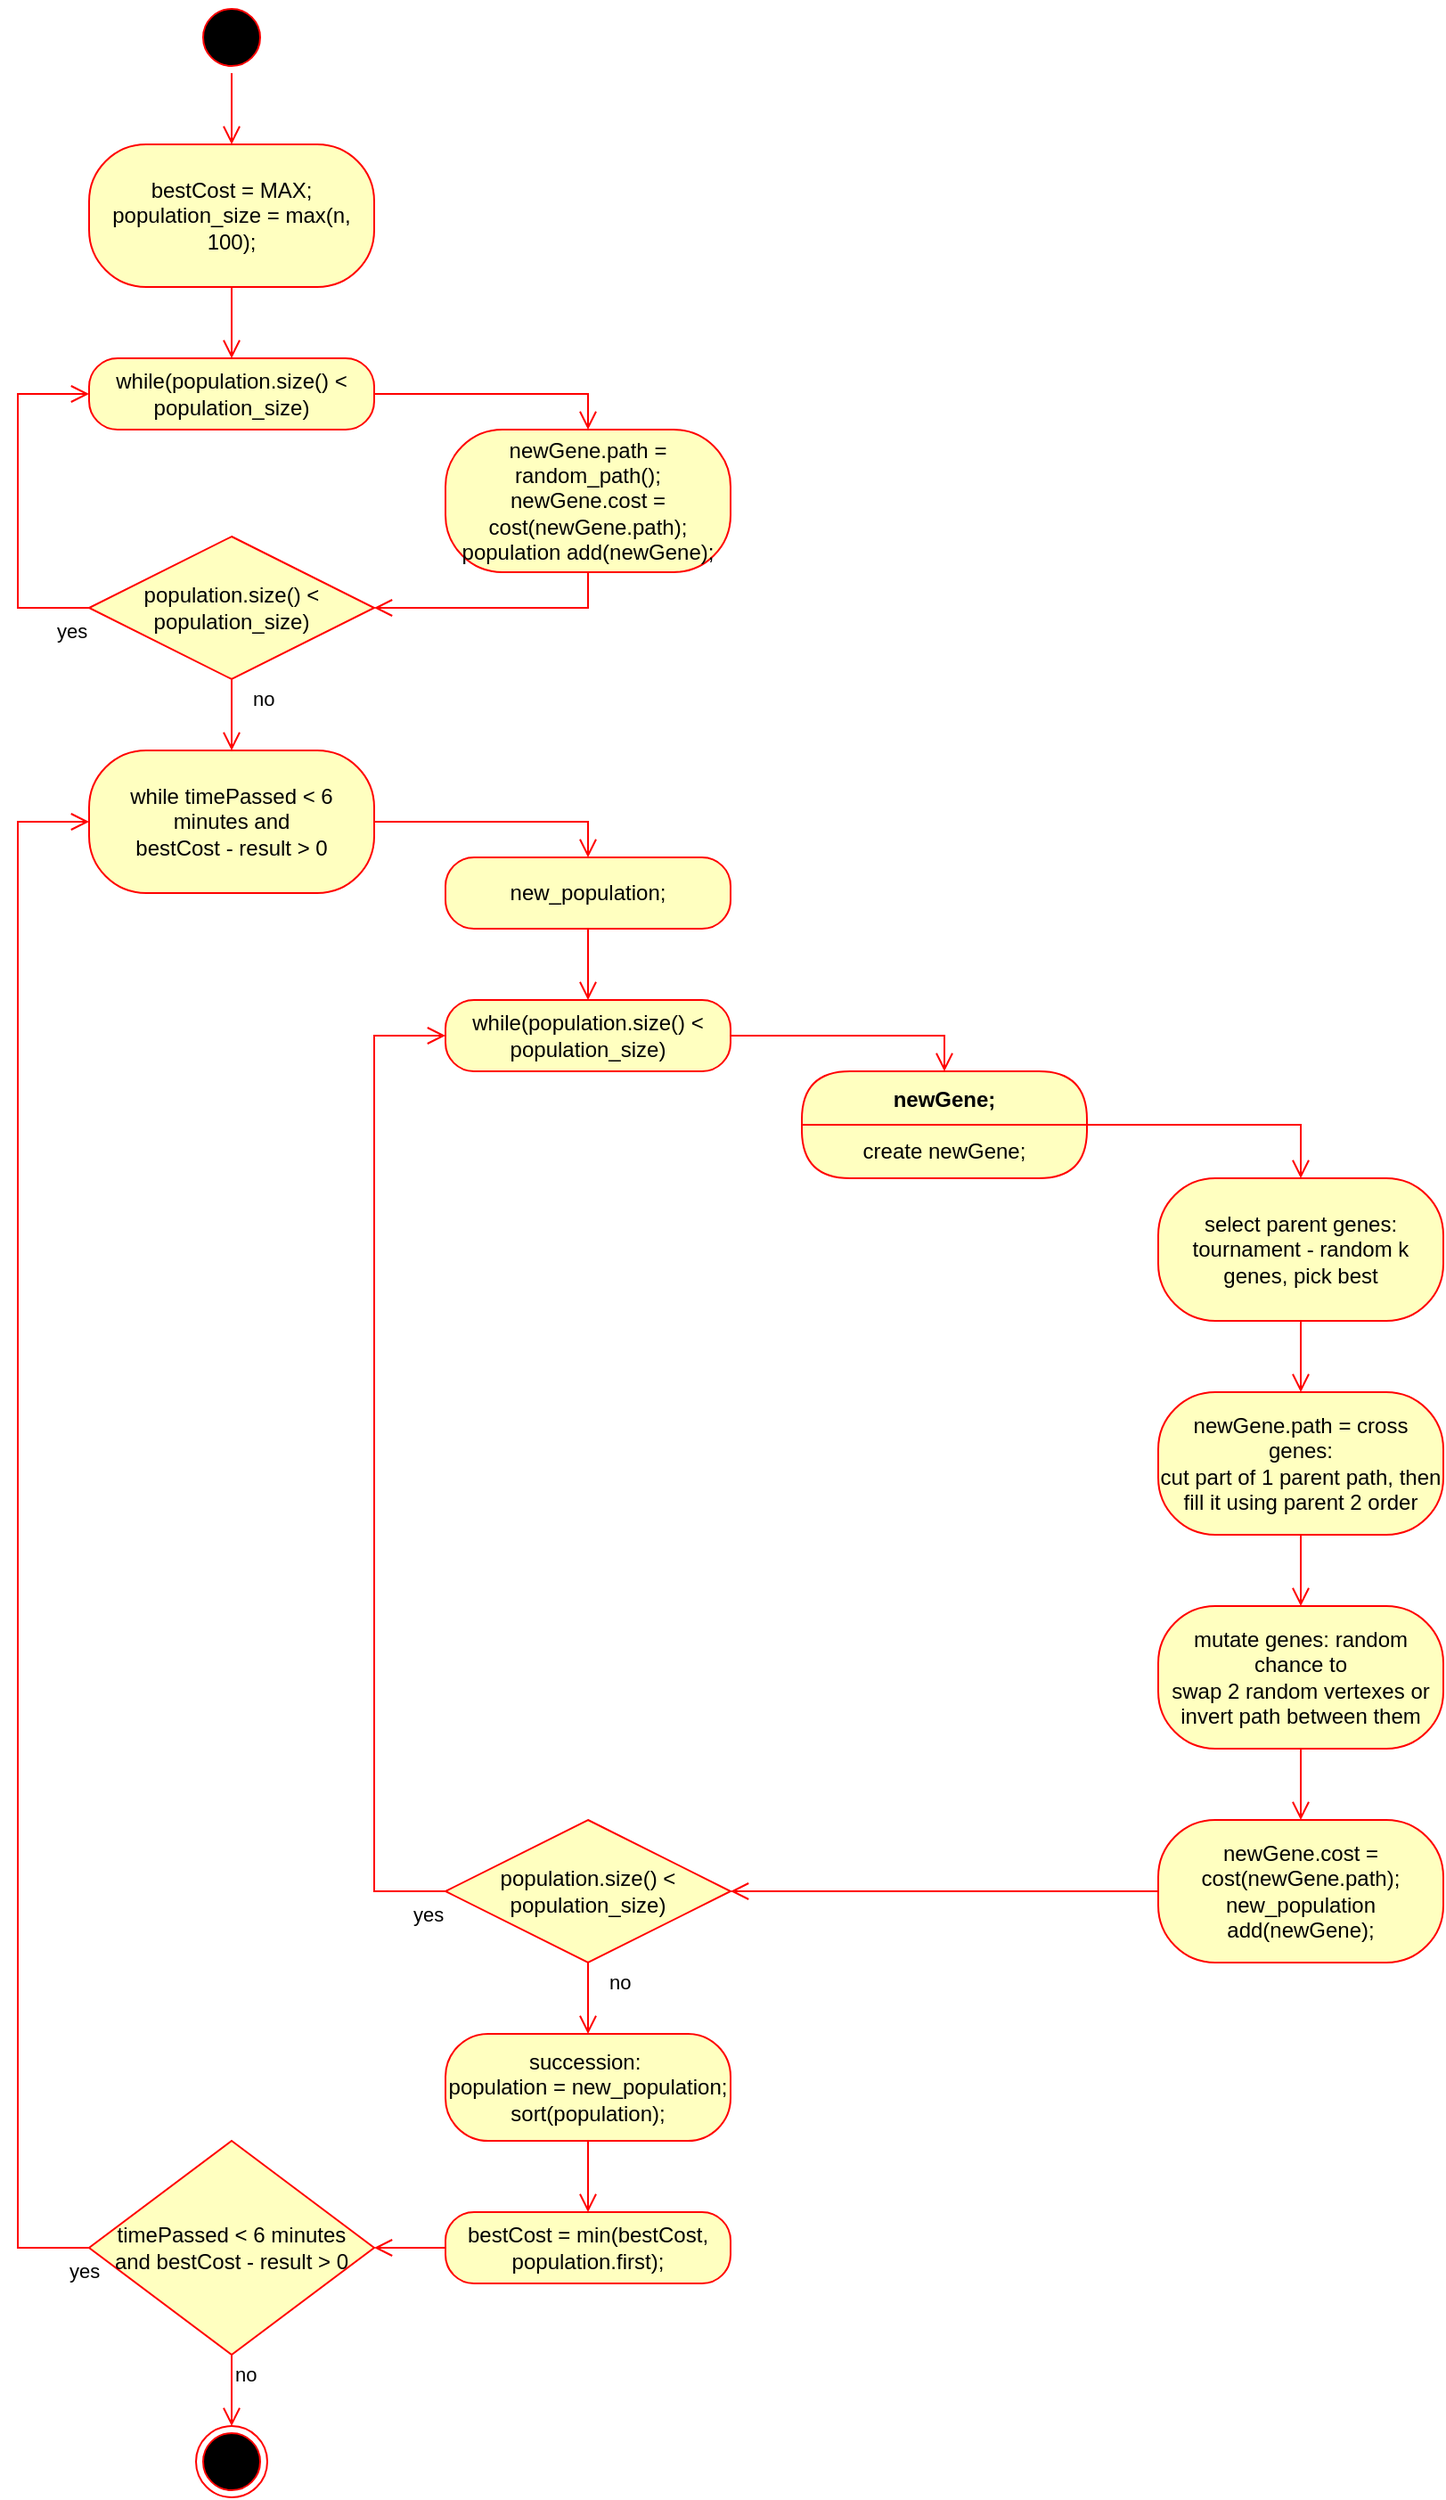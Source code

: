 <mxfile version="15.9.6" type="device"><diagram id="Snhy1ppyPLXPpmaDWLeh" name="Page-1"><mxGraphModel dx="1422" dy="874" grid="1" gridSize="10" guides="1" tooltips="1" connect="1" arrows="1" fold="1" page="1" pageScale="1" pageWidth="1654" pageHeight="2336" math="0" shadow="0"><root><mxCell id="0"/><mxCell id="1" parent="0"/><mxCell id="Jvkfn5kQtmSSbSGm2V26-14" value="" style="ellipse;html=1;shape=startState;fillColor=#000000;strokeColor=#ff0000;" parent="1" vertex="1"><mxGeometry x="380" y="80" width="40" height="40" as="geometry"/></mxCell><mxCell id="Jvkfn5kQtmSSbSGm2V26-15" value="" style="edgeStyle=orthogonalEdgeStyle;html=1;verticalAlign=bottom;endArrow=open;endSize=8;strokeColor=#ff0000;rounded=0;entryX=0.5;entryY=0;entryDx=0;entryDy=0;" parent="1" source="Jvkfn5kQtmSSbSGm2V26-14" target="Jvkfn5kQtmSSbSGm2V26-16" edge="1"><mxGeometry relative="1" as="geometry"><mxPoint x="395" y="170" as="targetPoint"/></mxGeometry></mxCell><mxCell id="Jvkfn5kQtmSSbSGm2V26-16" value="bestCost = MAX;&lt;br&gt;population_size = max(n, 100);&lt;br&gt;" style="rounded=1;whiteSpace=wrap;html=1;arcSize=40;fontColor=#000000;fillColor=#ffffc0;strokeColor=#ff0000;" parent="1" vertex="1"><mxGeometry x="320" y="160" width="160" height="80" as="geometry"/></mxCell><mxCell id="Jvkfn5kQtmSSbSGm2V26-17" value="" style="edgeStyle=orthogonalEdgeStyle;html=1;verticalAlign=bottom;endArrow=open;endSize=8;strokeColor=#ff0000;rounded=0;entryX=0.5;entryY=0;entryDx=0;entryDy=0;" parent="1" source="Jvkfn5kQtmSSbSGm2V26-16" target="asQcjgEhnBR7SVYTK79S-4" edge="1"><mxGeometry relative="1" as="geometry"><mxPoint x="400" y="280" as="targetPoint"/></mxGeometry></mxCell><mxCell id="Jvkfn5kQtmSSbSGm2V26-40" value="" style="ellipse;html=1;shape=endState;fillColor=#000000;strokeColor=#ff0000;" parent="1" vertex="1"><mxGeometry x="380" y="1440" width="40" height="40" as="geometry"/></mxCell><mxCell id="asQcjgEhnBR7SVYTK79S-4" value="while(population.size() &amp;lt; population_size)" style="rounded=1;whiteSpace=wrap;html=1;arcSize=40;fontColor=#000000;fillColor=#ffffc0;strokeColor=#ff0000;" parent="1" vertex="1"><mxGeometry x="320" y="280" width="160" height="40" as="geometry"/></mxCell><mxCell id="asQcjgEhnBR7SVYTK79S-6" value="" style="edgeStyle=orthogonalEdgeStyle;html=1;verticalAlign=bottom;endArrow=open;endSize=8;strokeColor=#ff0000;rounded=0;exitX=1;exitY=0.5;exitDx=0;exitDy=0;entryX=0.5;entryY=0;entryDx=0;entryDy=0;" parent="1" source="asQcjgEhnBR7SVYTK79S-4" target="4eBVjIGJTWnQCKkTzPa0-1" edge="1"><mxGeometry relative="1" as="geometry"><mxPoint x="600" y="300" as="targetPoint"/><mxPoint x="400" y="360" as="sourcePoint"/><Array as="points"><mxPoint x="600" y="300"/></Array></mxGeometry></mxCell><mxCell id="asQcjgEhnBR7SVYTK79S-11" value="while timePassed &amp;lt; 6 minutes and&lt;br&gt;bestCost - result &amp;gt; 0" style="rounded=1;whiteSpace=wrap;html=1;arcSize=40;fontColor=#000000;fillColor=#ffffc0;strokeColor=#ff0000;" parent="1" vertex="1"><mxGeometry x="320" y="500" width="160" height="80" as="geometry"/></mxCell><mxCell id="asQcjgEhnBR7SVYTK79S-13" value="" style="edgeStyle=orthogonalEdgeStyle;html=1;verticalAlign=bottom;endArrow=open;endSize=8;strokeColor=#ff0000;rounded=0;exitX=1;exitY=0.5;exitDx=0;exitDy=0;entryX=0.5;entryY=0;entryDx=0;entryDy=0;" parent="1" source="asQcjgEhnBR7SVYTK79S-11" target="4eBVjIGJTWnQCKkTzPa0-3" edge="1"><mxGeometry relative="1" as="geometry"><mxPoint x="1300" y="600" as="targetPoint"/><mxPoint x="1020" y="670" as="sourcePoint"/></mxGeometry></mxCell><mxCell id="asQcjgEhnBR7SVYTK79S-68" value="timePassed &amp;lt; 6 minutes &lt;br&gt;and bestCost - result &amp;gt; 0" style="rhombus;whiteSpace=wrap;html=1;fillColor=#ffffc0;strokeColor=#ff0000;" parent="1" vertex="1"><mxGeometry x="320" y="1280" width="160" height="120" as="geometry"/></mxCell><mxCell id="asQcjgEhnBR7SVYTK79S-69" value="no" style="edgeStyle=orthogonalEdgeStyle;html=1;align=left;verticalAlign=bottom;endArrow=open;endSize=8;strokeColor=#ff0000;rounded=0;entryX=0.5;entryY=0;entryDx=0;entryDy=0;exitX=0.5;exitY=1;exitDx=0;exitDy=0;" parent="1" source="asQcjgEhnBR7SVYTK79S-68" target="Jvkfn5kQtmSSbSGm2V26-40" edge="1"><mxGeometry relative="1" as="geometry"><mxPoint x="400" y="1720" as="targetPoint"/><mxPoint x="420" y="1760" as="sourcePoint"/><Array as="points"/><mxPoint as="offset"/></mxGeometry></mxCell><mxCell id="asQcjgEhnBR7SVYTK79S-70" value="yes" style="edgeStyle=orthogonalEdgeStyle;html=1;align=left;verticalAlign=top;endArrow=open;endSize=8;strokeColor=#ff0000;rounded=0;exitX=0;exitY=0.5;exitDx=0;exitDy=0;entryX=0;entryY=0.5;entryDx=0;entryDy=0;" parent="1" source="asQcjgEhnBR7SVYTK79S-68" target="asQcjgEhnBR7SVYTK79S-11" edge="1"><mxGeometry x="-0.97" relative="1" as="geometry"><mxPoint x="280" y="540" as="targetPoint"/><Array as="points"><mxPoint x="280" y="1340"/><mxPoint x="280" y="540"/></Array><mxPoint as="offset"/></mxGeometry></mxCell><mxCell id="asQcjgEhnBR7SVYTK79S-72" value="" style="edgeStyle=orthogonalEdgeStyle;html=1;verticalAlign=bottom;endArrow=open;endSize=8;strokeColor=#ff0000;rounded=0;entryX=1;entryY=0.5;entryDx=0;entryDy=0;exitX=0;exitY=0.5;exitDx=0;exitDy=0;" parent="1" source="qfJoOt3wTv4hJ05Wwh9w-6" target="asQcjgEhnBR7SVYTK79S-68" edge="1"><mxGeometry relative="1" as="geometry"><mxPoint x="699.94" y="1830" as="targetPoint"/><mxPoint x="600" y="1790" as="sourcePoint"/></mxGeometry></mxCell><mxCell id="4eBVjIGJTWnQCKkTzPa0-1" value="newGene.path = random_path();&lt;br&gt;newGene.cost = cost(newGene.path);&lt;br&gt;population add(newGene);" style="rounded=1;whiteSpace=wrap;html=1;arcSize=40;fontColor=#000000;fillColor=#ffffc0;strokeColor=#ff0000;" parent="1" vertex="1"><mxGeometry x="520" y="320" width="160" height="80" as="geometry"/></mxCell><mxCell id="4eBVjIGJTWnQCKkTzPa0-2" value="" style="edgeStyle=orthogonalEdgeStyle;html=1;verticalAlign=bottom;endArrow=open;endSize=8;strokeColor=#ff0000;rounded=0;entryX=1;entryY=0.5;entryDx=0;entryDy=0;" parent="1" source="4eBVjIGJTWnQCKkTzPa0-1" target="rcYgmWICEVuESklGrmtG-1" edge="1"><mxGeometry relative="1" as="geometry"><mxPoint x="830" y="240" as="targetPoint"/><Array as="points"><mxPoint x="600" y="420"/></Array></mxGeometry></mxCell><mxCell id="4eBVjIGJTWnQCKkTzPa0-3" value="new_population;" style="rounded=1;whiteSpace=wrap;html=1;arcSize=40;fontColor=#000000;fillColor=#ffffc0;strokeColor=#ff0000;" parent="1" vertex="1"><mxGeometry x="520" y="560" width="160" height="40" as="geometry"/></mxCell><mxCell id="4eBVjIGJTWnQCKkTzPa0-4" value="" style="edgeStyle=orthogonalEdgeStyle;html=1;verticalAlign=bottom;endArrow=open;endSize=8;strokeColor=#ff0000;rounded=0;entryX=0.5;entryY=0;entryDx=0;entryDy=0;" parent="1" source="4eBVjIGJTWnQCKkTzPa0-3" target="rcYgmWICEVuESklGrmtG-4" edge="1"><mxGeometry relative="1" as="geometry"><mxPoint x="600" y="640" as="targetPoint"/></mxGeometry></mxCell><mxCell id="X2J3MMA73_KrqwNCUVrs-12" value="succession:&amp;nbsp;&lt;br&gt;population = new_population;&lt;br&gt;sort(population);" style="rounded=1;whiteSpace=wrap;html=1;arcSize=40;fontColor=#000000;fillColor=#ffffc0;strokeColor=#ff0000;" parent="1" vertex="1"><mxGeometry x="520" y="1220" width="160" height="60" as="geometry"/></mxCell><mxCell id="qfJoOt3wTv4hJ05Wwh9w-6" value="bestCost = min(bestCost, population.first);" style="rounded=1;whiteSpace=wrap;html=1;arcSize=40;fontColor=#000000;fillColor=#ffffc0;strokeColor=#ff0000;" parent="1" vertex="1"><mxGeometry x="520" y="1320" width="160" height="40" as="geometry"/></mxCell><mxCell id="rcYgmWICEVuESklGrmtG-1" value="population.size() &amp;lt; population_size)" style="rhombus;whiteSpace=wrap;html=1;fillColor=#ffffc0;strokeColor=#ff0000;" vertex="1" parent="1"><mxGeometry x="320" y="380" width="160" height="80" as="geometry"/></mxCell><mxCell id="rcYgmWICEVuESklGrmtG-2" value="no" style="edgeStyle=orthogonalEdgeStyle;html=1;align=left;verticalAlign=bottom;endArrow=open;endSize=8;strokeColor=#ff0000;rounded=0;entryX=0;entryY=0.5;entryDx=0;entryDy=0;" edge="1" source="rcYgmWICEVuESklGrmtG-1" parent="1" target="asQcjgEhnBR7SVYTK79S-4"><mxGeometry x="-1" y="108" relative="1" as="geometry"><mxPoint x="280" y="300" as="targetPoint"/><Array as="points"><mxPoint x="280" y="420"/><mxPoint x="280" y="300"/></Array><mxPoint x="90" y="-48" as="offset"/></mxGeometry></mxCell><mxCell id="rcYgmWICEVuESklGrmtG-3" value="yes" style="edgeStyle=orthogonalEdgeStyle;html=1;align=left;verticalAlign=top;endArrow=open;endSize=8;strokeColor=#ff0000;rounded=0;entryX=0.5;entryY=0;entryDx=0;entryDy=0;" edge="1" source="rcYgmWICEVuESklGrmtG-1" parent="1" target="asQcjgEhnBR7SVYTK79S-11"><mxGeometry x="-1" y="-108" relative="1" as="geometry"><mxPoint x="400" y="500" as="targetPoint"/><mxPoint x="8" y="-40" as="offset"/></mxGeometry></mxCell><mxCell id="rcYgmWICEVuESklGrmtG-4" value="while(population.size() &amp;lt; population_size)" style="rounded=1;whiteSpace=wrap;html=1;arcSize=40;fontColor=#000000;fillColor=#ffffc0;strokeColor=#ff0000;" vertex="1" parent="1"><mxGeometry x="520" y="640" width="160" height="40" as="geometry"/></mxCell><mxCell id="rcYgmWICEVuESklGrmtG-5" value="" style="edgeStyle=orthogonalEdgeStyle;html=1;verticalAlign=bottom;endArrow=open;endSize=8;strokeColor=#ff0000;rounded=0;exitX=1;exitY=0.5;exitDx=0;exitDy=0;entryX=0.5;entryY=0;entryDx=0;entryDy=0;" edge="1" parent="1" source="rcYgmWICEVuESklGrmtG-4" target="rcYgmWICEVuESklGrmtG-12"><mxGeometry relative="1" as="geometry"><mxPoint x="800" y="680" as="targetPoint"/><mxPoint x="600" y="720" as="sourcePoint"/><Array as="points"><mxPoint x="800" y="660"/></Array></mxGeometry></mxCell><mxCell id="rcYgmWICEVuESklGrmtG-8" value="population.size() &amp;lt; population_size)" style="rhombus;whiteSpace=wrap;html=1;fillColor=#ffffc0;strokeColor=#ff0000;" vertex="1" parent="1"><mxGeometry x="520" y="1100" width="160" height="80" as="geometry"/></mxCell><mxCell id="rcYgmWICEVuESklGrmtG-9" value="no" style="edgeStyle=orthogonalEdgeStyle;html=1;align=left;verticalAlign=bottom;endArrow=open;endSize=8;strokeColor=#ff0000;rounded=0;entryX=0;entryY=0.5;entryDx=0;entryDy=0;exitX=0;exitY=0.5;exitDx=0;exitDy=0;" edge="1" parent="1" source="rcYgmWICEVuESklGrmtG-8" target="rcYgmWICEVuESklGrmtG-4"><mxGeometry x="-1" y="108" relative="1" as="geometry"><mxPoint x="480" y="660" as="targetPoint"/><Array as="points"><mxPoint x="480" y="1140"/><mxPoint x="480" y="660"/></Array><mxPoint x="90" y="-48" as="offset"/></mxGeometry></mxCell><mxCell id="rcYgmWICEVuESklGrmtG-11" value="yes" style="edgeStyle=orthogonalEdgeStyle;html=1;align=left;verticalAlign=top;endArrow=open;endSize=8;strokeColor=#ff0000;rounded=0;exitX=0.5;exitY=1;exitDx=0;exitDy=0;entryX=0.5;entryY=0;entryDx=0;entryDy=0;" edge="1" parent="1" source="rcYgmWICEVuESklGrmtG-8" target="X2J3MMA73_KrqwNCUVrs-12"><mxGeometry x="-1" y="-108" relative="1" as="geometry"><mxPoint x="600" y="1220" as="targetPoint"/><mxPoint x="440" y="1180" as="sourcePoint"/><mxPoint x="8" y="-40" as="offset"/></mxGeometry></mxCell><mxCell id="rcYgmWICEVuESklGrmtG-12" value="newGene;" style="swimlane;fontStyle=1;align=center;verticalAlign=middle;childLayout=stackLayout;horizontal=1;startSize=30;horizontalStack=0;resizeParent=0;resizeLast=1;container=0;fontColor=#000000;collapsible=0;rounded=1;arcSize=30;strokeColor=#ff0000;fillColor=#ffffc0;swimlaneFillColor=#ffffc0;dropTarget=0;" vertex="1" parent="1"><mxGeometry x="720" y="680" width="160" height="60" as="geometry"/></mxCell><mxCell id="rcYgmWICEVuESklGrmtG-13" value="create newGene;" style="text;html=1;strokeColor=none;fillColor=none;align=center;verticalAlign=middle;spacingLeft=4;spacingRight=4;whiteSpace=wrap;overflow=hidden;rotatable=0;fontColor=#000000;" vertex="1" parent="rcYgmWICEVuESklGrmtG-12"><mxGeometry y="30" width="160" height="30" as="geometry"/></mxCell><mxCell id="rcYgmWICEVuESklGrmtG-14" value="" style="edgeStyle=orthogonalEdgeStyle;html=1;verticalAlign=bottom;endArrow=open;endSize=8;strokeColor=#ff0000;rounded=0;entryX=0.5;entryY=0;entryDx=0;entryDy=0;" edge="1" source="rcYgmWICEVuESklGrmtG-12" parent="1" target="rcYgmWICEVuESklGrmtG-15"><mxGeometry relative="1" as="geometry"><mxPoint x="1010" y="710" as="targetPoint"/></mxGeometry></mxCell><mxCell id="rcYgmWICEVuESklGrmtG-15" value="select parent genes:&lt;br&gt;tournament - random k genes, pick best" style="rounded=1;whiteSpace=wrap;html=1;arcSize=40;fontColor=#000000;fillColor=#ffffc0;strokeColor=#ff0000;" vertex="1" parent="1"><mxGeometry x="920" y="740" width="160" height="80" as="geometry"/></mxCell><mxCell id="rcYgmWICEVuESklGrmtG-16" value="" style="edgeStyle=orthogonalEdgeStyle;html=1;verticalAlign=bottom;endArrow=open;endSize=8;strokeColor=#ff0000;rounded=0;exitX=0.5;exitY=1;exitDx=0;exitDy=0;entryX=0.5;entryY=0;entryDx=0;entryDy=0;" edge="1" parent="1" source="rcYgmWICEVuESklGrmtG-15" target="rcYgmWICEVuESklGrmtG-17"><mxGeometry relative="1" as="geometry"><mxPoint x="1000" y="860" as="targetPoint"/><mxPoint x="690" y="930" as="sourcePoint"/><Array as="points"/></mxGeometry></mxCell><mxCell id="rcYgmWICEVuESklGrmtG-17" value="newGene.path = cross genes:&lt;br&gt;cut part of 1 parent path, then fill it using parent 2 order" style="rounded=1;whiteSpace=wrap;html=1;arcSize=40;fontColor=#000000;fillColor=#ffffc0;strokeColor=#ff0000;" vertex="1" parent="1"><mxGeometry x="920" y="860" width="160" height="80" as="geometry"/></mxCell><mxCell id="rcYgmWICEVuESklGrmtG-18" value="" style="edgeStyle=orthogonalEdgeStyle;html=1;verticalAlign=bottom;endArrow=open;endSize=8;strokeColor=#ff0000;rounded=0;exitX=0.5;exitY=1;exitDx=0;exitDy=0;entryX=0.5;entryY=0;entryDx=0;entryDy=0;" edge="1" parent="1" source="rcYgmWICEVuESklGrmtG-17" target="rcYgmWICEVuESklGrmtG-19"><mxGeometry relative="1" as="geometry"><mxPoint x="1000" y="985" as="targetPoint"/><mxPoint x="690" y="1050" as="sourcePoint"/><Array as="points"/></mxGeometry></mxCell><mxCell id="rcYgmWICEVuESklGrmtG-19" value="mutate genes: random chance to&lt;br&gt;swap 2 random vertexes or invert path between them" style="rounded=1;whiteSpace=wrap;html=1;arcSize=40;fontColor=#000000;fillColor=#ffffc0;strokeColor=#ff0000;" vertex="1" parent="1"><mxGeometry x="920" y="980" width="160" height="80" as="geometry"/></mxCell><mxCell id="rcYgmWICEVuESklGrmtG-20" value="" style="edgeStyle=orthogonalEdgeStyle;html=1;verticalAlign=bottom;endArrow=open;endSize=8;strokeColor=#ff0000;rounded=0;exitX=0.5;exitY=1;exitDx=0;exitDy=0;entryX=0.5;entryY=0;entryDx=0;entryDy=0;" edge="1" parent="1" source="rcYgmWICEVuESklGrmtG-19" target="rcYgmWICEVuESklGrmtG-21"><mxGeometry relative="1" as="geometry"><mxPoint x="1070" y="1080" as="targetPoint"/><mxPoint x="690" y="1170" as="sourcePoint"/><Array as="points"/></mxGeometry></mxCell><mxCell id="rcYgmWICEVuESklGrmtG-21" value="newGene.cost = cost(newGene.path);&lt;br&gt;new_population add(newGene);" style="rounded=1;whiteSpace=wrap;html=1;arcSize=40;fontColor=#000000;fillColor=#ffffc0;strokeColor=#ff0000;" vertex="1" parent="1"><mxGeometry x="920" y="1100" width="160" height="80" as="geometry"/></mxCell><mxCell id="rcYgmWICEVuESklGrmtG-22" value="" style="edgeStyle=orthogonalEdgeStyle;html=1;verticalAlign=bottom;endArrow=open;endSize=8;strokeColor=#ff0000;rounded=0;exitX=0;exitY=0.5;exitDx=0;exitDy=0;entryX=1;entryY=0.5;entryDx=0;entryDy=0;" edge="1" parent="1" source="rcYgmWICEVuESklGrmtG-21" target="rcYgmWICEVuESklGrmtG-8"><mxGeometry relative="1" as="geometry"><mxPoint x="1000" y="1231" as="targetPoint"/><mxPoint x="690" y="1296" as="sourcePoint"/><Array as="points"/></mxGeometry></mxCell><mxCell id="rcYgmWICEVuESklGrmtG-24" value="" style="edgeStyle=orthogonalEdgeStyle;html=1;verticalAlign=bottom;endArrow=open;endSize=8;strokeColor=#ff0000;rounded=0;exitX=0.5;exitY=1;exitDx=0;exitDy=0;entryX=0.5;entryY=0;entryDx=0;entryDy=0;" edge="1" parent="1" source="X2J3MMA73_KrqwNCUVrs-12" target="qfJoOt3wTv4hJ05Wwh9w-6"><mxGeometry relative="1" as="geometry"><mxPoint x="1010" y="1110" as="targetPoint"/><mxPoint x="1010" y="1070" as="sourcePoint"/><Array as="points"/></mxGeometry></mxCell></root></mxGraphModel></diagram></mxfile>
